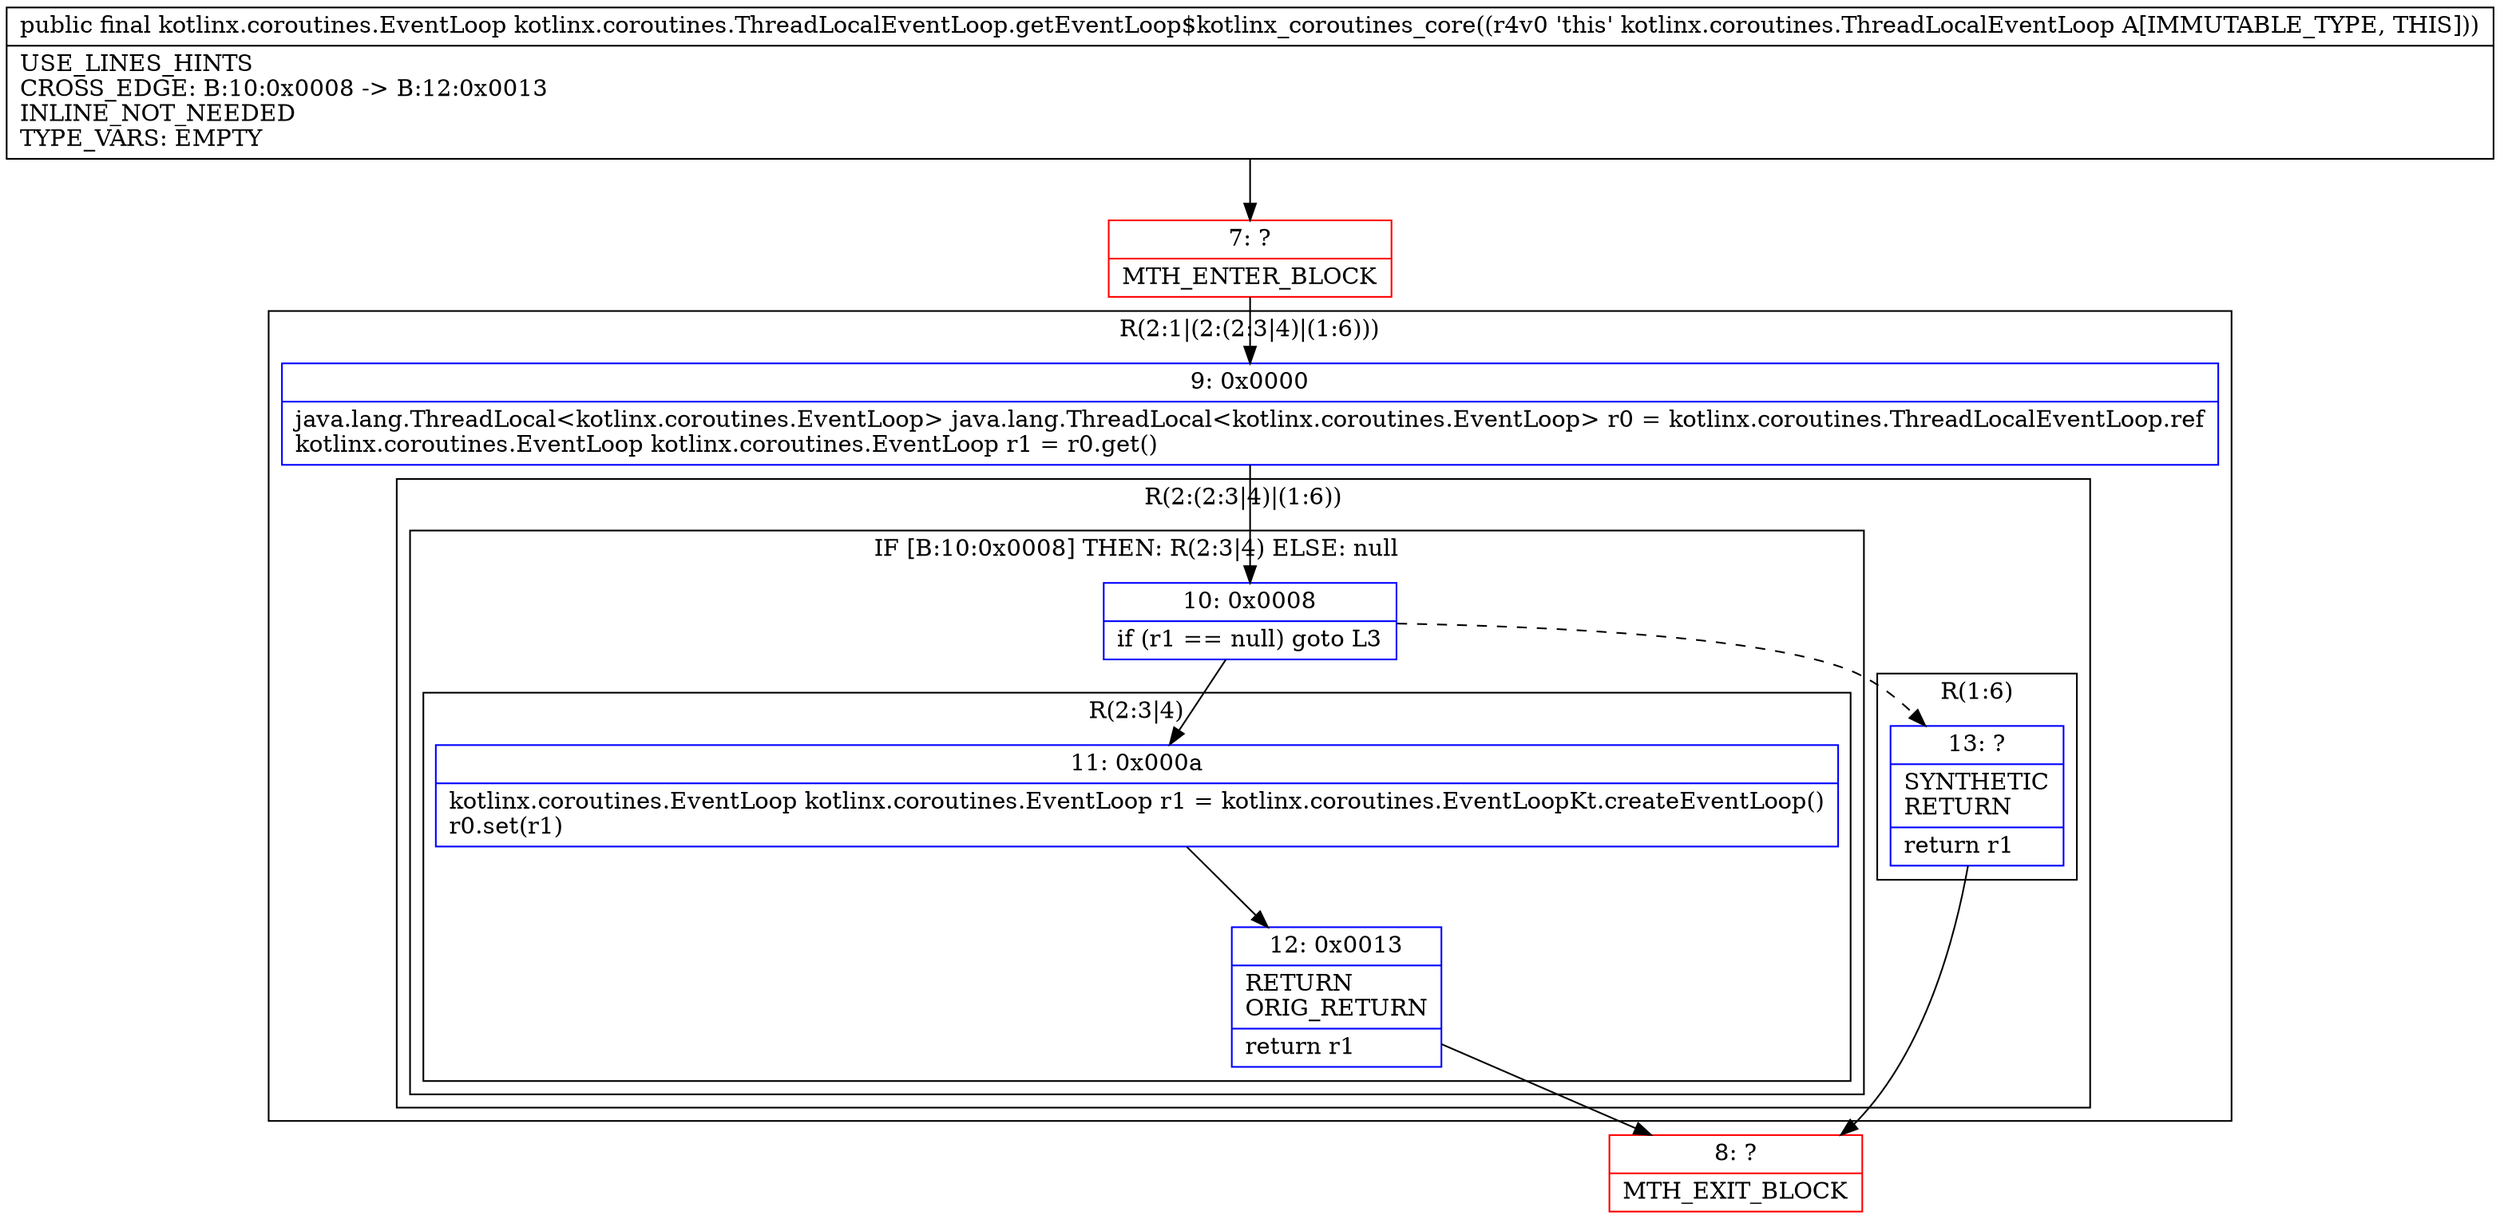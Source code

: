 digraph "CFG forkotlinx.coroutines.ThreadLocalEventLoop.getEventLoop$kotlinx_coroutines_core()Lkotlinx\/coroutines\/EventLoop;" {
subgraph cluster_Region_1756173144 {
label = "R(2:1|(2:(2:3|4)|(1:6)))";
node [shape=record,color=blue];
Node_9 [shape=record,label="{9\:\ 0x0000|java.lang.ThreadLocal\<kotlinx.coroutines.EventLoop\> java.lang.ThreadLocal\<kotlinx.coroutines.EventLoop\> r0 = kotlinx.coroutines.ThreadLocalEventLoop.ref\lkotlinx.coroutines.EventLoop kotlinx.coroutines.EventLoop r1 = r0.get()\l}"];
subgraph cluster_Region_1580894010 {
label = "R(2:(2:3|4)|(1:6))";
node [shape=record,color=blue];
subgraph cluster_IfRegion_1587206471 {
label = "IF [B:10:0x0008] THEN: R(2:3|4) ELSE: null";
node [shape=record,color=blue];
Node_10 [shape=record,label="{10\:\ 0x0008|if (r1 == null) goto L3\l}"];
subgraph cluster_Region_787293433 {
label = "R(2:3|4)";
node [shape=record,color=blue];
Node_11 [shape=record,label="{11\:\ 0x000a|kotlinx.coroutines.EventLoop kotlinx.coroutines.EventLoop r1 = kotlinx.coroutines.EventLoopKt.createEventLoop()\lr0.set(r1)\l}"];
Node_12 [shape=record,label="{12\:\ 0x0013|RETURN\lORIG_RETURN\l|return r1\l}"];
}
}
subgraph cluster_Region_786049783 {
label = "R(1:6)";
node [shape=record,color=blue];
Node_13 [shape=record,label="{13\:\ ?|SYNTHETIC\lRETURN\l|return r1\l}"];
}
}
}
Node_7 [shape=record,color=red,label="{7\:\ ?|MTH_ENTER_BLOCK\l}"];
Node_8 [shape=record,color=red,label="{8\:\ ?|MTH_EXIT_BLOCK\l}"];
MethodNode[shape=record,label="{public final kotlinx.coroutines.EventLoop kotlinx.coroutines.ThreadLocalEventLoop.getEventLoop$kotlinx_coroutines_core((r4v0 'this' kotlinx.coroutines.ThreadLocalEventLoop A[IMMUTABLE_TYPE, THIS]))  | USE_LINES_HINTS\lCROSS_EDGE: B:10:0x0008 \-\> B:12:0x0013\lINLINE_NOT_NEEDED\lTYPE_VARS: EMPTY\l}"];
MethodNode -> Node_7;Node_9 -> Node_10;
Node_10 -> Node_11;
Node_10 -> Node_13[style=dashed];
Node_11 -> Node_12;
Node_12 -> Node_8;
Node_13 -> Node_8;
Node_7 -> Node_9;
}

